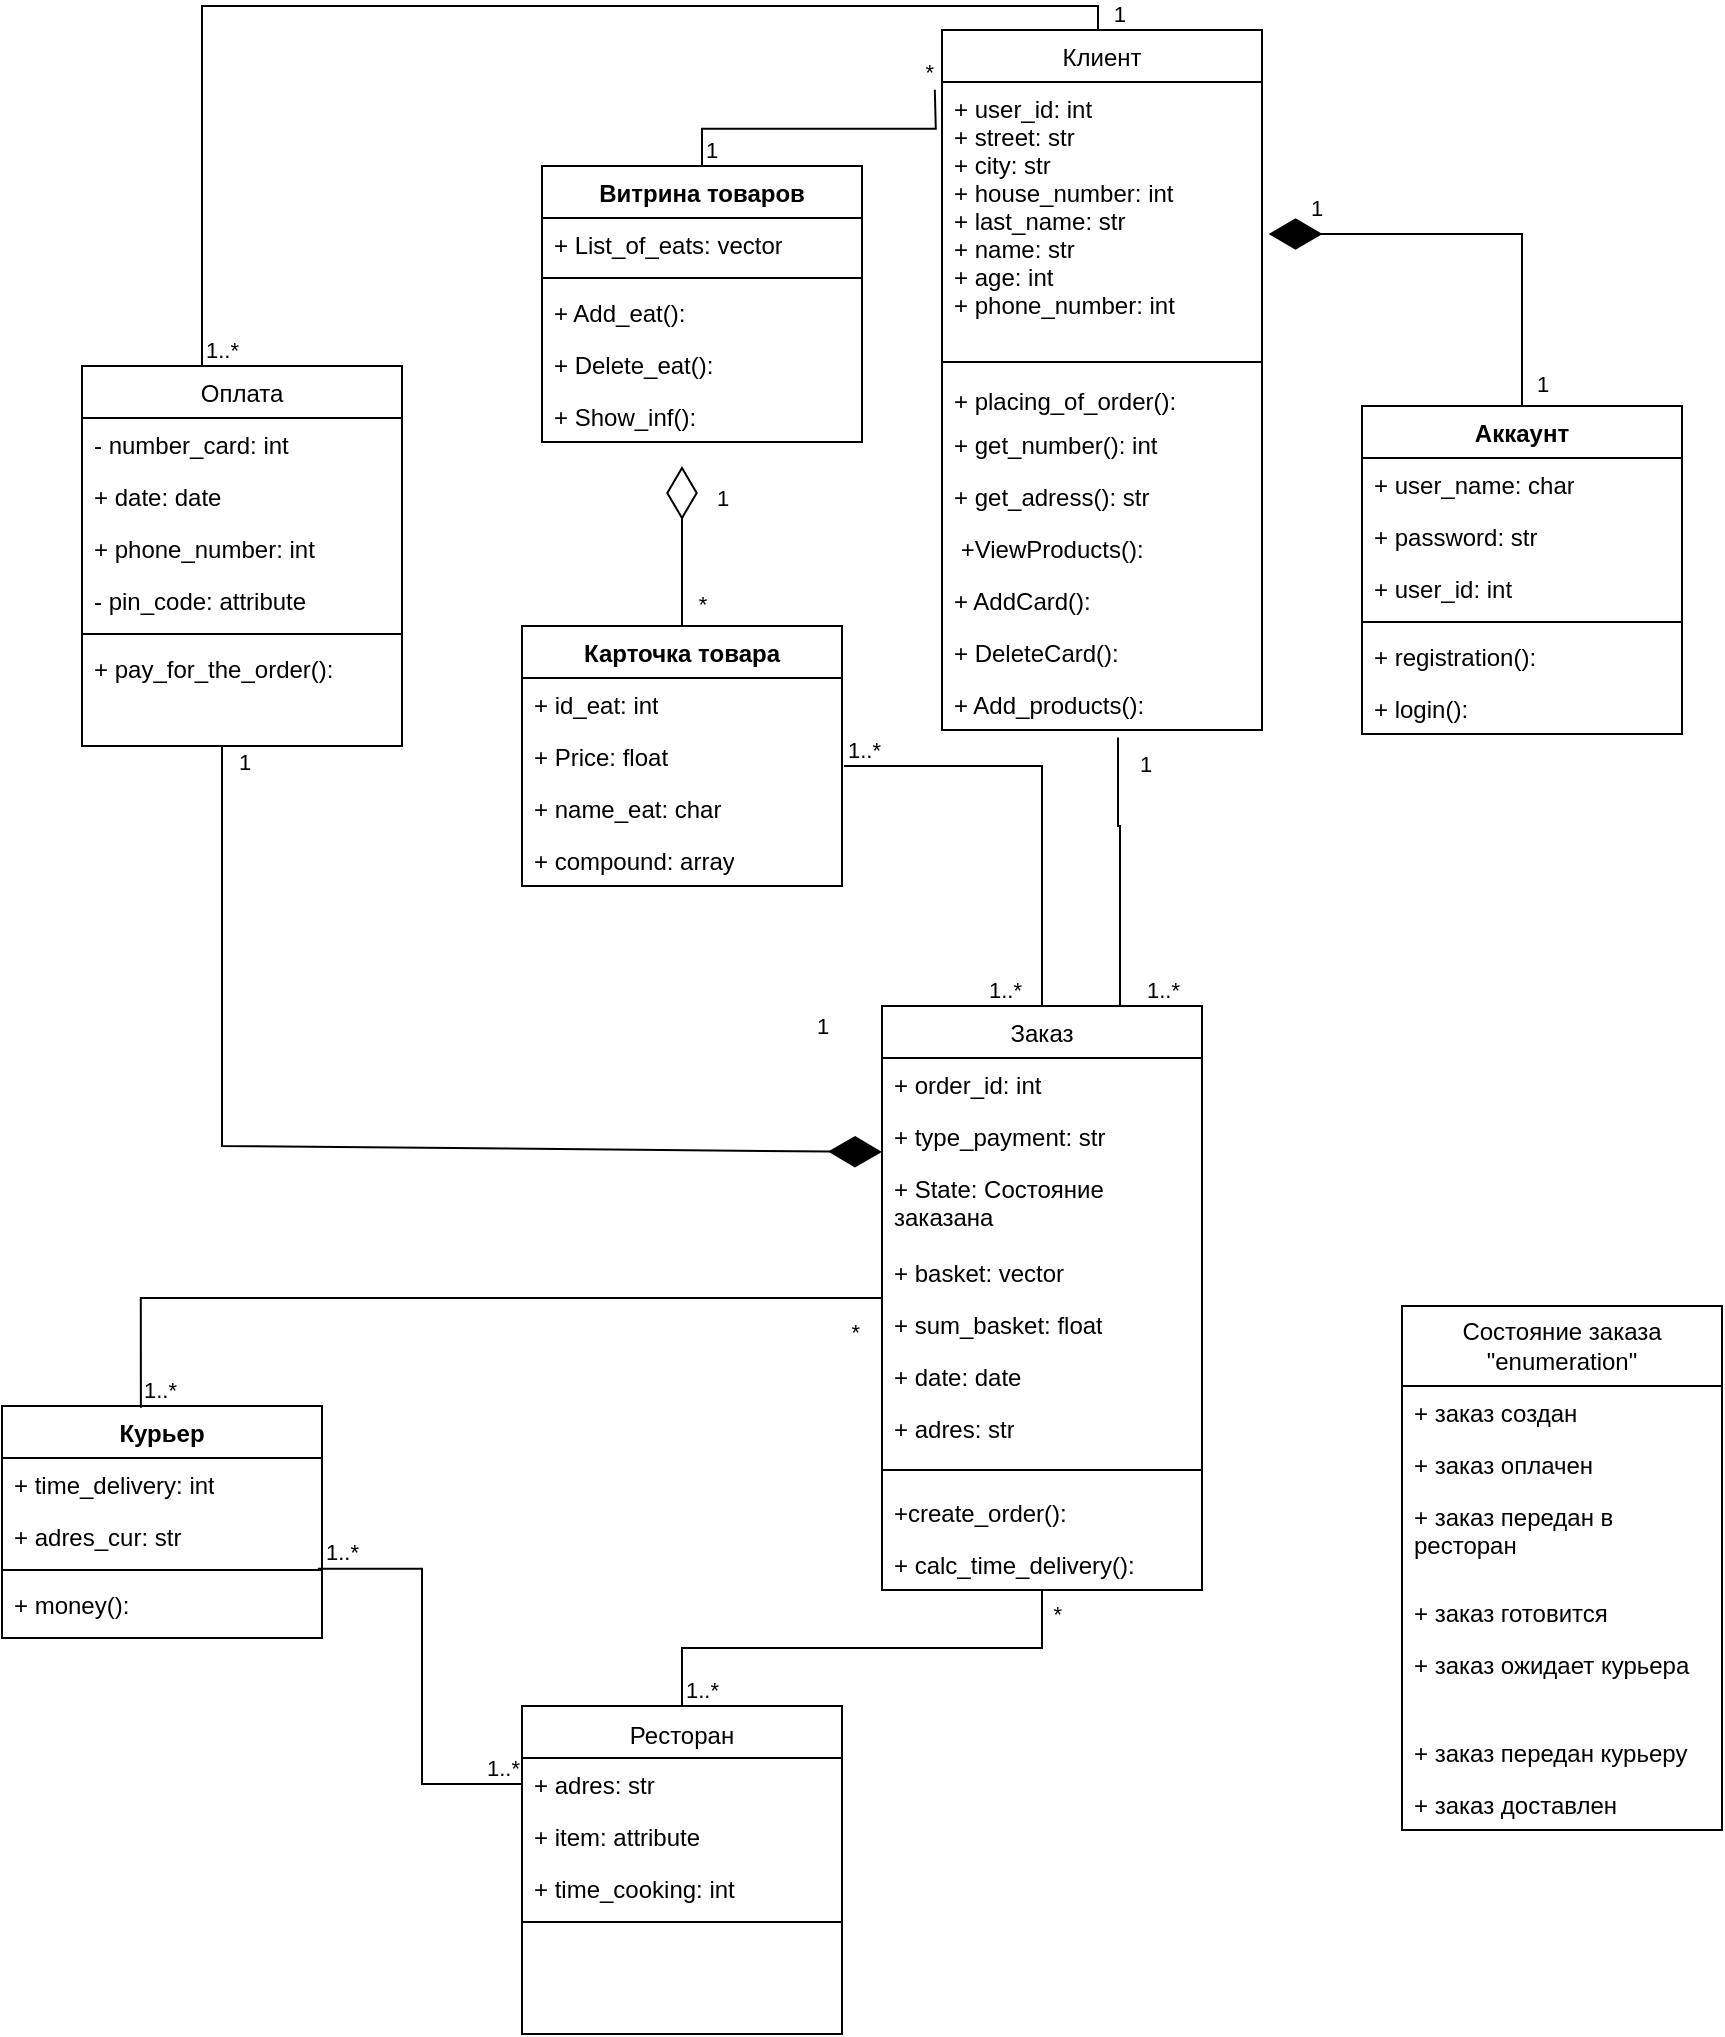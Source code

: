 <mxfile version="24.4.4" type="device">
  <diagram id="C5RBs43oDa-KdzZeNtuy" name="Page-1">
    <mxGraphModel dx="1908" dy="1116" grid="1" gridSize="10" guides="1" tooltips="1" connect="1" arrows="1" fold="1" page="1" pageScale="1" pageWidth="827" pageHeight="1169" math="0" shadow="0">
      <root>
        <mxCell id="WIyWlLk6GJQsqaUBKTNV-0" />
        <mxCell id="WIyWlLk6GJQsqaUBKTNV-1" parent="WIyWlLk6GJQsqaUBKTNV-0" />
        <mxCell id="zkfFHV4jXpPFQw0GAbJ--0" value="Оплата" style="swimlane;fontStyle=0;align=center;verticalAlign=top;childLayout=stackLayout;horizontal=1;startSize=26;horizontalStack=0;resizeParent=1;resizeLast=0;collapsible=1;marginBottom=0;rounded=0;shadow=0;strokeWidth=1;" parent="WIyWlLk6GJQsqaUBKTNV-1" vertex="1">
          <mxGeometry x="80" y="210" width="160" height="190" as="geometry">
            <mxRectangle x="230" y="140" width="160" height="26" as="alternateBounds" />
          </mxGeometry>
        </mxCell>
        <mxCell id="zkfFHV4jXpPFQw0GAbJ--1" value="- number_card: int" style="text;align=left;verticalAlign=top;spacingLeft=4;spacingRight=4;overflow=hidden;rotatable=0;points=[[0,0.5],[1,0.5]];portConstraint=eastwest;" parent="zkfFHV4jXpPFQw0GAbJ--0" vertex="1">
          <mxGeometry y="26" width="160" height="26" as="geometry" />
        </mxCell>
        <mxCell id="zkfFHV4jXpPFQw0GAbJ--2" value="+ date: date" style="text;align=left;verticalAlign=top;spacingLeft=4;spacingRight=4;overflow=hidden;rotatable=0;points=[[0,0.5],[1,0.5]];portConstraint=eastwest;rounded=0;shadow=0;html=0;" parent="zkfFHV4jXpPFQw0GAbJ--0" vertex="1">
          <mxGeometry y="52" width="160" height="26" as="geometry" />
        </mxCell>
        <mxCell id="zkfFHV4jXpPFQw0GAbJ--3" value="+ phone_number: int" style="text;align=left;verticalAlign=top;spacingLeft=4;spacingRight=4;overflow=hidden;rotatable=0;points=[[0,0.5],[1,0.5]];portConstraint=eastwest;rounded=0;shadow=0;html=0;" parent="zkfFHV4jXpPFQw0GAbJ--0" vertex="1">
          <mxGeometry y="78" width="160" height="26" as="geometry" />
        </mxCell>
        <mxCell id="ex1Ii1PHAD3u_xFKYBB8-89" value="- pin_code: attribute" style="text;strokeColor=none;fillColor=none;align=left;verticalAlign=top;spacingLeft=4;spacingRight=4;overflow=hidden;rotatable=0;points=[[0,0.5],[1,0.5]];portConstraint=eastwest;whiteSpace=wrap;html=1;" vertex="1" parent="zkfFHV4jXpPFQw0GAbJ--0">
          <mxGeometry y="104" width="160" height="26" as="geometry" />
        </mxCell>
        <mxCell id="zkfFHV4jXpPFQw0GAbJ--4" value="" style="line;html=1;strokeWidth=1;align=left;verticalAlign=middle;spacingTop=-1;spacingLeft=3;spacingRight=3;rotatable=0;labelPosition=right;points=[];portConstraint=eastwest;" parent="zkfFHV4jXpPFQw0GAbJ--0" vertex="1">
          <mxGeometry y="130" width="160" height="8" as="geometry" />
        </mxCell>
        <mxCell id="zkfFHV4jXpPFQw0GAbJ--5" value="+ pay_for_the_order():" style="text;align=left;verticalAlign=top;spacingLeft=4;spacingRight=4;overflow=hidden;rotatable=0;points=[[0,0.5],[1,0.5]];portConstraint=eastwest;" parent="zkfFHV4jXpPFQw0GAbJ--0" vertex="1">
          <mxGeometry y="138" width="160" height="26" as="geometry" />
        </mxCell>
        <mxCell id="zkfFHV4jXpPFQw0GAbJ--6" value="Ресторан" style="swimlane;fontStyle=0;align=center;verticalAlign=top;childLayout=stackLayout;horizontal=1;startSize=26;horizontalStack=0;resizeParent=1;resizeLast=0;collapsible=1;marginBottom=0;rounded=0;shadow=0;strokeWidth=1;spacing=3;" parent="WIyWlLk6GJQsqaUBKTNV-1" vertex="1">
          <mxGeometry x="300" y="880" width="160" height="164" as="geometry">
            <mxRectangle x="130" y="380" width="160" height="26" as="alternateBounds" />
          </mxGeometry>
        </mxCell>
        <mxCell id="zkfFHV4jXpPFQw0GAbJ--7" value="+ adres: str" style="text;align=left;verticalAlign=top;spacingLeft=4;spacingRight=4;overflow=hidden;rotatable=0;points=[[0,0.5],[1,0.5]];portConstraint=eastwest;" parent="zkfFHV4jXpPFQw0GAbJ--6" vertex="1">
          <mxGeometry y="26" width="160" height="26" as="geometry" />
        </mxCell>
        <mxCell id="ex1Ii1PHAD3u_xFKYBB8-106" value="+ item: attribute" style="text;strokeColor=none;fillColor=none;align=left;verticalAlign=top;spacingLeft=4;spacingRight=4;overflow=hidden;rotatable=0;points=[[0,0.5],[1,0.5]];portConstraint=eastwest;whiteSpace=wrap;html=1;" vertex="1" parent="zkfFHV4jXpPFQw0GAbJ--6">
          <mxGeometry y="52" width="160" height="26" as="geometry" />
        </mxCell>
        <mxCell id="zkfFHV4jXpPFQw0GAbJ--8" value="+ time_cooking: int" style="text;align=left;verticalAlign=top;spacingLeft=4;spacingRight=4;overflow=hidden;rotatable=0;points=[[0,0.5],[1,0.5]];portConstraint=eastwest;rounded=0;shadow=0;html=0;" parent="zkfFHV4jXpPFQw0GAbJ--6" vertex="1">
          <mxGeometry y="78" width="160" height="26" as="geometry" />
        </mxCell>
        <mxCell id="zkfFHV4jXpPFQw0GAbJ--9" value="" style="line;html=1;strokeWidth=1;align=left;verticalAlign=middle;spacingTop=-1;spacingLeft=3;spacingRight=3;rotatable=0;labelPosition=right;points=[];portConstraint=eastwest;" parent="zkfFHV4jXpPFQw0GAbJ--6" vertex="1">
          <mxGeometry y="104" width="160" height="8" as="geometry" />
        </mxCell>
        <mxCell id="zkfFHV4jXpPFQw0GAbJ--13" value="Заказ" style="swimlane;fontStyle=0;align=center;verticalAlign=top;childLayout=stackLayout;horizontal=1;startSize=26;horizontalStack=0;resizeParent=1;resizeLast=0;collapsible=1;marginBottom=0;rounded=0;shadow=0;strokeWidth=1;" parent="WIyWlLk6GJQsqaUBKTNV-1" vertex="1">
          <mxGeometry x="480" y="530" width="160" height="292" as="geometry">
            <mxRectangle x="340" y="380" width="170" height="26" as="alternateBounds" />
          </mxGeometry>
        </mxCell>
        <mxCell id="ex1Ii1PHAD3u_xFKYBB8-102" value="+ order_id: int" style="text;strokeColor=none;fillColor=none;align=left;verticalAlign=top;spacingLeft=4;spacingRight=4;overflow=hidden;rotatable=0;points=[[0,0.5],[1,0.5]];portConstraint=eastwest;whiteSpace=wrap;html=1;" vertex="1" parent="zkfFHV4jXpPFQw0GAbJ--13">
          <mxGeometry y="26" width="160" height="26" as="geometry" />
        </mxCell>
        <mxCell id="ex1Ii1PHAD3u_xFKYBB8-88" value="+ type_payment: str" style="text;strokeColor=none;fillColor=none;align=left;verticalAlign=top;spacingLeft=4;spacingRight=4;overflow=hidden;rotatable=0;points=[[0,0.5],[1,0.5]];portConstraint=eastwest;whiteSpace=wrap;html=1;" vertex="1" parent="zkfFHV4jXpPFQw0GAbJ--13">
          <mxGeometry y="52" width="160" height="26" as="geometry" />
        </mxCell>
        <mxCell id="ex1Ii1PHAD3u_xFKYBB8-104" value="+ State: Состояние заказана" style="text;strokeColor=none;fillColor=none;align=left;verticalAlign=top;spacingLeft=4;spacingRight=4;overflow=hidden;rotatable=0;points=[[0,0.5],[1,0.5]];portConstraint=eastwest;whiteSpace=wrap;html=1;" vertex="1" parent="zkfFHV4jXpPFQw0GAbJ--13">
          <mxGeometry y="78" width="160" height="42" as="geometry" />
        </mxCell>
        <mxCell id="ex1Ii1PHAD3u_xFKYBB8-98" value="+ basket: vector" style="text;strokeColor=none;fillColor=none;align=left;verticalAlign=top;spacingLeft=4;spacingRight=4;overflow=hidden;rotatable=0;points=[[0,0.5],[1,0.5]];portConstraint=eastwest;whiteSpace=wrap;html=1;" vertex="1" parent="zkfFHV4jXpPFQw0GAbJ--13">
          <mxGeometry y="120" width="160" height="26" as="geometry" />
        </mxCell>
        <mxCell id="ex1Ii1PHAD3u_xFKYBB8-99" value="+ sum_basket: float" style="text;strokeColor=none;fillColor=none;align=left;verticalAlign=top;spacingLeft=4;spacingRight=4;overflow=hidden;rotatable=0;points=[[0,0.5],[1,0.5]];portConstraint=eastwest;whiteSpace=wrap;html=1;" vertex="1" parent="zkfFHV4jXpPFQw0GAbJ--13">
          <mxGeometry y="146" width="160" height="26" as="geometry" />
        </mxCell>
        <mxCell id="ex1Ii1PHAD3u_xFKYBB8-100" value="+ date: date" style="text;strokeColor=none;fillColor=none;align=left;verticalAlign=top;spacingLeft=4;spacingRight=4;overflow=hidden;rotatable=0;points=[[0,0.5],[1,0.5]];portConstraint=eastwest;whiteSpace=wrap;html=1;" vertex="1" parent="zkfFHV4jXpPFQw0GAbJ--13">
          <mxGeometry y="172" width="160" height="26" as="geometry" />
        </mxCell>
        <mxCell id="ex1Ii1PHAD3u_xFKYBB8-101" value="+ adres: str" style="text;strokeColor=none;fillColor=none;align=left;verticalAlign=top;spacingLeft=4;spacingRight=4;overflow=hidden;rotatable=0;points=[[0,0.5],[1,0.5]];portConstraint=eastwest;whiteSpace=wrap;html=1;" vertex="1" parent="zkfFHV4jXpPFQw0GAbJ--13">
          <mxGeometry y="198" width="160" height="26" as="geometry" />
        </mxCell>
        <mxCell id="zkfFHV4jXpPFQw0GAbJ--15" value="" style="line;html=1;strokeWidth=1;align=left;verticalAlign=middle;spacingTop=-1;spacingLeft=3;spacingRight=3;rotatable=0;labelPosition=right;points=[];portConstraint=eastwest;" parent="zkfFHV4jXpPFQw0GAbJ--13" vertex="1">
          <mxGeometry y="224" width="160" height="16" as="geometry" />
        </mxCell>
        <mxCell id="ex1Ii1PHAD3u_xFKYBB8-103" value="+create_order():" style="text;strokeColor=none;fillColor=none;align=left;verticalAlign=top;spacingLeft=4;spacingRight=4;overflow=hidden;rotatable=0;points=[[0,0.5],[1,0.5]];portConstraint=eastwest;whiteSpace=wrap;html=1;" vertex="1" parent="zkfFHV4jXpPFQw0GAbJ--13">
          <mxGeometry y="240" width="160" height="26" as="geometry" />
        </mxCell>
        <mxCell id="ex1Ii1PHAD3u_xFKYBB8-107" value="+ calc_time_delivery():" style="text;strokeColor=none;fillColor=none;align=left;verticalAlign=top;spacingLeft=4;spacingRight=4;overflow=hidden;rotatable=0;points=[[0,0.5],[1,0.5]];portConstraint=eastwest;whiteSpace=wrap;html=1;" vertex="1" parent="zkfFHV4jXpPFQw0GAbJ--13">
          <mxGeometry y="266" width="160" height="26" as="geometry" />
        </mxCell>
        <mxCell id="zkfFHV4jXpPFQw0GAbJ--17" value="Клиент" style="swimlane;fontStyle=0;align=center;verticalAlign=top;childLayout=stackLayout;horizontal=1;startSize=26;horizontalStack=0;resizeParent=1;resizeLast=0;collapsible=1;marginBottom=0;rounded=0;shadow=0;strokeWidth=1;" parent="WIyWlLk6GJQsqaUBKTNV-1" vertex="1">
          <mxGeometry x="510" y="42" width="160" height="350" as="geometry">
            <mxRectangle x="550" y="140" width="160" height="26" as="alternateBounds" />
          </mxGeometry>
        </mxCell>
        <mxCell id="zkfFHV4jXpPFQw0GAbJ--19" value="+ user_id: int&#xa;+ street: str&#xa;+ city: str&#xa;+ house_number: int&#xa;+ last_name: str&#xa;+ name: str&#xa;+ age: int&#xa;+ phone_number: int&#xa;&#xa;&#xa;" style="text;align=left;verticalAlign=top;spacingLeft=4;spacingRight=4;overflow=hidden;rotatable=0;points=[[0,0.5],[1,0.5]];portConstraint=eastwest;rounded=0;shadow=0;html=0;" parent="zkfFHV4jXpPFQw0GAbJ--17" vertex="1">
          <mxGeometry y="26" width="160" height="134" as="geometry" />
        </mxCell>
        <mxCell id="zkfFHV4jXpPFQw0GAbJ--23" value="" style="line;html=1;strokeWidth=1;align=left;verticalAlign=middle;spacingTop=-1;spacingLeft=3;spacingRight=3;rotatable=0;labelPosition=right;points=[];portConstraint=eastwest;" parent="zkfFHV4jXpPFQw0GAbJ--17" vertex="1">
          <mxGeometry y="160" width="160" height="12" as="geometry" />
        </mxCell>
        <mxCell id="zkfFHV4jXpPFQw0GAbJ--24" value="+ placing_of_order():" style="text;align=left;verticalAlign=top;spacingLeft=4;spacingRight=4;overflow=hidden;rotatable=0;points=[[0,0.5],[1,0.5]];portConstraint=eastwest;" parent="zkfFHV4jXpPFQw0GAbJ--17" vertex="1">
          <mxGeometry y="172" width="160" height="22" as="geometry" />
        </mxCell>
        <mxCell id="ex1Ii1PHAD3u_xFKYBB8-74" value="+ get_number(): int" style="text;strokeColor=none;fillColor=none;align=left;verticalAlign=top;spacingLeft=4;spacingRight=4;overflow=hidden;rotatable=0;points=[[0,0.5],[1,0.5]];portConstraint=eastwest;whiteSpace=wrap;html=1;" vertex="1" parent="zkfFHV4jXpPFQw0GAbJ--17">
          <mxGeometry y="194" width="160" height="26" as="geometry" />
        </mxCell>
        <mxCell id="ex1Ii1PHAD3u_xFKYBB8-75" value="+ get_adress(): str" style="text;strokeColor=none;fillColor=none;align=left;verticalAlign=top;spacingLeft=4;spacingRight=4;overflow=hidden;rotatable=0;points=[[0,0.5],[1,0.5]];portConstraint=eastwest;whiteSpace=wrap;html=1;" vertex="1" parent="zkfFHV4jXpPFQw0GAbJ--17">
          <mxGeometry y="220" width="160" height="26" as="geometry" />
        </mxCell>
        <mxCell id="ex1Ii1PHAD3u_xFKYBB8-76" value="&amp;nbsp;+ViewProducts():&amp;nbsp;" style="text;strokeColor=none;fillColor=none;align=left;verticalAlign=top;spacingLeft=4;spacingRight=4;overflow=hidden;rotatable=0;points=[[0,0.5],[1,0.5]];portConstraint=eastwest;whiteSpace=wrap;html=1;" vertex="1" parent="zkfFHV4jXpPFQw0GAbJ--17">
          <mxGeometry y="246" width="160" height="26" as="geometry" />
        </mxCell>
        <mxCell id="ex1Ii1PHAD3u_xFKYBB8-77" value="+ AddCard():&amp;nbsp;" style="text;strokeColor=none;fillColor=none;align=left;verticalAlign=top;spacingLeft=4;spacingRight=4;overflow=hidden;rotatable=0;points=[[0,0.5],[1,0.5]];portConstraint=eastwest;whiteSpace=wrap;html=1;" vertex="1" parent="zkfFHV4jXpPFQw0GAbJ--17">
          <mxGeometry y="272" width="160" height="26" as="geometry" />
        </mxCell>
        <mxCell id="ex1Ii1PHAD3u_xFKYBB8-78" value="+ DeleteCard():&amp;nbsp;" style="text;strokeColor=none;fillColor=none;align=left;verticalAlign=top;spacingLeft=4;spacingRight=4;overflow=hidden;rotatable=0;points=[[0,0.5],[1,0.5]];portConstraint=eastwest;whiteSpace=wrap;html=1;" vertex="1" parent="zkfFHV4jXpPFQw0GAbJ--17">
          <mxGeometry y="298" width="160" height="26" as="geometry" />
        </mxCell>
        <mxCell id="ex1Ii1PHAD3u_xFKYBB8-82" value="+ Add_products():" style="text;strokeColor=none;fillColor=none;align=left;verticalAlign=top;spacingLeft=4;spacingRight=4;overflow=hidden;rotatable=0;points=[[0,0.5],[1,0.5]];portConstraint=eastwest;whiteSpace=wrap;html=1;" vertex="1" parent="zkfFHV4jXpPFQw0GAbJ--17">
          <mxGeometry y="324" width="160" height="26" as="geometry" />
        </mxCell>
        <mxCell id="ex1Ii1PHAD3u_xFKYBB8-0" value="Курьер" style="swimlane;fontStyle=1;align=center;verticalAlign=top;childLayout=stackLayout;horizontal=1;startSize=26;horizontalStack=0;resizeParent=1;resizeParentMax=0;resizeLast=0;collapsible=1;marginBottom=0;whiteSpace=wrap;html=1;" vertex="1" parent="WIyWlLk6GJQsqaUBKTNV-1">
          <mxGeometry x="40" y="730" width="160" height="116" as="geometry" />
        </mxCell>
        <mxCell id="ex1Ii1PHAD3u_xFKYBB8-109" value="+ time_delivery: int" style="text;strokeColor=none;fillColor=none;align=left;verticalAlign=top;spacingLeft=4;spacingRight=4;overflow=hidden;rotatable=0;points=[[0,0.5],[1,0.5]];portConstraint=eastwest;whiteSpace=wrap;html=1;" vertex="1" parent="ex1Ii1PHAD3u_xFKYBB8-0">
          <mxGeometry y="26" width="160" height="26" as="geometry" />
        </mxCell>
        <mxCell id="ex1Ii1PHAD3u_xFKYBB8-111" value="+ adres_cur: str" style="text;strokeColor=none;fillColor=none;align=left;verticalAlign=top;spacingLeft=4;spacingRight=4;overflow=hidden;rotatable=0;points=[[0,0.5],[1,0.5]];portConstraint=eastwest;whiteSpace=wrap;html=1;" vertex="1" parent="ex1Ii1PHAD3u_xFKYBB8-0">
          <mxGeometry y="52" width="160" height="26" as="geometry" />
        </mxCell>
        <mxCell id="ex1Ii1PHAD3u_xFKYBB8-2" value="" style="line;strokeWidth=1;fillColor=none;align=left;verticalAlign=middle;spacingTop=-1;spacingLeft=3;spacingRight=3;rotatable=0;labelPosition=right;points=[];portConstraint=eastwest;strokeColor=inherit;" vertex="1" parent="ex1Ii1PHAD3u_xFKYBB8-0">
          <mxGeometry y="78" width="160" height="8" as="geometry" />
        </mxCell>
        <mxCell id="ex1Ii1PHAD3u_xFKYBB8-3" value="+ money():&lt;div&gt;&lt;div&gt;&lt;br&gt;&lt;/div&gt;&lt;/div&gt;" style="text;strokeColor=none;fillColor=none;align=left;verticalAlign=top;spacingLeft=4;spacingRight=4;overflow=hidden;rotatable=0;points=[[0,0.5],[1,0.5]];portConstraint=eastwest;whiteSpace=wrap;html=1;" vertex="1" parent="ex1Ii1PHAD3u_xFKYBB8-0">
          <mxGeometry y="86" width="160" height="30" as="geometry" />
        </mxCell>
        <mxCell id="ex1Ii1PHAD3u_xFKYBB8-4" value="Аккаунт" style="swimlane;fontStyle=1;align=center;verticalAlign=top;childLayout=stackLayout;horizontal=1;startSize=26;horizontalStack=0;resizeParent=1;resizeParentMax=0;resizeLast=0;collapsible=1;marginBottom=0;whiteSpace=wrap;html=1;" vertex="1" parent="WIyWlLk6GJQsqaUBKTNV-1">
          <mxGeometry x="720" y="230" width="160" height="164" as="geometry" />
        </mxCell>
        <mxCell id="ex1Ii1PHAD3u_xFKYBB8-5" value="+ user_name: char" style="text;strokeColor=none;fillColor=none;align=left;verticalAlign=top;spacingLeft=4;spacingRight=4;overflow=hidden;rotatable=0;points=[[0,0.5],[1,0.5]];portConstraint=eastwest;whiteSpace=wrap;html=1;" vertex="1" parent="ex1Ii1PHAD3u_xFKYBB8-4">
          <mxGeometry y="26" width="160" height="26" as="geometry" />
        </mxCell>
        <mxCell id="ex1Ii1PHAD3u_xFKYBB8-85" value="+ password: str" style="text;strokeColor=none;fillColor=none;align=left;verticalAlign=top;spacingLeft=4;spacingRight=4;overflow=hidden;rotatable=0;points=[[0,0.5],[1,0.5]];portConstraint=eastwest;whiteSpace=wrap;html=1;" vertex="1" parent="ex1Ii1PHAD3u_xFKYBB8-4">
          <mxGeometry y="52" width="160" height="26" as="geometry" />
        </mxCell>
        <mxCell id="ex1Ii1PHAD3u_xFKYBB8-86" value="+ user_id: int" style="text;strokeColor=none;fillColor=none;align=left;verticalAlign=top;spacingLeft=4;spacingRight=4;overflow=hidden;rotatable=0;points=[[0,0.5],[1,0.5]];portConstraint=eastwest;whiteSpace=wrap;html=1;" vertex="1" parent="ex1Ii1PHAD3u_xFKYBB8-4">
          <mxGeometry y="78" width="160" height="26" as="geometry" />
        </mxCell>
        <mxCell id="ex1Ii1PHAD3u_xFKYBB8-6" value="" style="line;strokeWidth=1;fillColor=none;align=left;verticalAlign=middle;spacingTop=-1;spacingLeft=3;spacingRight=3;rotatable=0;labelPosition=right;points=[];portConstraint=eastwest;strokeColor=inherit;" vertex="1" parent="ex1Ii1PHAD3u_xFKYBB8-4">
          <mxGeometry y="104" width="160" height="8" as="geometry" />
        </mxCell>
        <mxCell id="ex1Ii1PHAD3u_xFKYBB8-7" value="+ registration():" style="text;strokeColor=none;fillColor=none;align=left;verticalAlign=top;spacingLeft=4;spacingRight=4;overflow=hidden;rotatable=0;points=[[0,0.5],[1,0.5]];portConstraint=eastwest;whiteSpace=wrap;html=1;" vertex="1" parent="ex1Ii1PHAD3u_xFKYBB8-4">
          <mxGeometry y="112" width="160" height="26" as="geometry" />
        </mxCell>
        <mxCell id="ex1Ii1PHAD3u_xFKYBB8-87" value="+ login():&amp;nbsp;" style="text;strokeColor=none;fillColor=none;align=left;verticalAlign=top;spacingLeft=4;spacingRight=4;overflow=hidden;rotatable=0;points=[[0,0.5],[1,0.5]];portConstraint=eastwest;whiteSpace=wrap;html=1;" vertex="1" parent="ex1Ii1PHAD3u_xFKYBB8-4">
          <mxGeometry y="138" width="160" height="26" as="geometry" />
        </mxCell>
        <mxCell id="ex1Ii1PHAD3u_xFKYBB8-8" value="Витрина товаров" style="swimlane;fontStyle=1;align=center;verticalAlign=top;childLayout=stackLayout;horizontal=1;startSize=26;horizontalStack=0;resizeParent=1;resizeParentMax=0;resizeLast=0;collapsible=1;marginBottom=0;whiteSpace=wrap;html=1;" vertex="1" parent="WIyWlLk6GJQsqaUBKTNV-1">
          <mxGeometry x="310" y="110" width="160" height="138" as="geometry" />
        </mxCell>
        <mxCell id="ex1Ii1PHAD3u_xFKYBB8-9" value="+ List_of_eats: vector" style="text;strokeColor=none;fillColor=none;align=left;verticalAlign=top;spacingLeft=4;spacingRight=4;overflow=hidden;rotatable=0;points=[[0,0.5],[1,0.5]];portConstraint=eastwest;whiteSpace=wrap;html=1;" vertex="1" parent="ex1Ii1PHAD3u_xFKYBB8-8">
          <mxGeometry y="26" width="160" height="26" as="geometry" />
        </mxCell>
        <mxCell id="ex1Ii1PHAD3u_xFKYBB8-10" value="" style="line;strokeWidth=1;fillColor=none;align=left;verticalAlign=middle;spacingTop=-1;spacingLeft=3;spacingRight=3;rotatable=0;labelPosition=right;points=[];portConstraint=eastwest;strokeColor=inherit;" vertex="1" parent="ex1Ii1PHAD3u_xFKYBB8-8">
          <mxGeometry y="52" width="160" height="8" as="geometry" />
        </mxCell>
        <mxCell id="ex1Ii1PHAD3u_xFKYBB8-11" value="+ Add_eat():" style="text;strokeColor=none;fillColor=none;align=left;verticalAlign=top;spacingLeft=4;spacingRight=4;overflow=hidden;rotatable=0;points=[[0,0.5],[1,0.5]];portConstraint=eastwest;whiteSpace=wrap;html=1;" vertex="1" parent="ex1Ii1PHAD3u_xFKYBB8-8">
          <mxGeometry y="60" width="160" height="26" as="geometry" />
        </mxCell>
        <mxCell id="ex1Ii1PHAD3u_xFKYBB8-80" value="+ Delete_eat():&amp;nbsp;&lt;div&gt;&lt;br&gt;&lt;/div&gt;" style="text;strokeColor=none;fillColor=none;align=left;verticalAlign=top;spacingLeft=4;spacingRight=4;overflow=hidden;rotatable=0;points=[[0,0.5],[1,0.5]];portConstraint=eastwest;whiteSpace=wrap;html=1;" vertex="1" parent="ex1Ii1PHAD3u_xFKYBB8-8">
          <mxGeometry y="86" width="160" height="26" as="geometry" />
        </mxCell>
        <mxCell id="ex1Ii1PHAD3u_xFKYBB8-81" value="+ Show_inf():&amp;nbsp;" style="text;strokeColor=none;fillColor=none;align=left;verticalAlign=top;spacingLeft=4;spacingRight=4;overflow=hidden;rotatable=0;points=[[0,0.5],[1,0.5]];portConstraint=eastwest;whiteSpace=wrap;html=1;" vertex="1" parent="ex1Ii1PHAD3u_xFKYBB8-8">
          <mxGeometry y="112" width="160" height="26" as="geometry" />
        </mxCell>
        <mxCell id="ex1Ii1PHAD3u_xFKYBB8-12" value="Карточка товара" style="swimlane;fontStyle=1;align=center;verticalAlign=top;childLayout=stackLayout;horizontal=1;startSize=26;horizontalStack=0;resizeParent=1;resizeParentMax=0;resizeLast=0;collapsible=1;marginBottom=0;whiteSpace=wrap;html=1;" vertex="1" parent="WIyWlLk6GJQsqaUBKTNV-1">
          <mxGeometry x="300" y="340" width="160" height="130" as="geometry" />
        </mxCell>
        <mxCell id="ex1Ii1PHAD3u_xFKYBB8-13" value="+ id_eat: int&lt;div&gt;&lt;br&gt;&lt;/div&gt;" style="text;strokeColor=none;fillColor=none;align=left;verticalAlign=top;spacingLeft=4;spacingRight=4;overflow=hidden;rotatable=0;points=[[0,0.5],[1,0.5]];portConstraint=eastwest;whiteSpace=wrap;html=1;" vertex="1" parent="ex1Ii1PHAD3u_xFKYBB8-12">
          <mxGeometry y="26" width="160" height="26" as="geometry" />
        </mxCell>
        <mxCell id="ex1Ii1PHAD3u_xFKYBB8-83" value="+ Price: float" style="text;strokeColor=none;fillColor=none;align=left;verticalAlign=top;spacingLeft=4;spacingRight=4;overflow=hidden;rotatable=0;points=[[0,0.5],[1,0.5]];portConstraint=eastwest;whiteSpace=wrap;html=1;" vertex="1" parent="ex1Ii1PHAD3u_xFKYBB8-12">
          <mxGeometry y="52" width="160" height="26" as="geometry" />
        </mxCell>
        <mxCell id="ex1Ii1PHAD3u_xFKYBB8-79" value="+ name_eat: char" style="text;strokeColor=none;fillColor=none;align=left;verticalAlign=top;spacingLeft=4;spacingRight=4;overflow=hidden;rotatable=0;points=[[0,0.5],[1,0.5]];portConstraint=eastwest;whiteSpace=wrap;html=1;" vertex="1" parent="ex1Ii1PHAD3u_xFKYBB8-12">
          <mxGeometry y="78" width="160" height="26" as="geometry" />
        </mxCell>
        <mxCell id="ex1Ii1PHAD3u_xFKYBB8-84" value="+ compound: array" style="text;strokeColor=none;fillColor=none;align=left;verticalAlign=top;spacingLeft=4;spacingRight=4;overflow=hidden;rotatable=0;points=[[0,0.5],[1,0.5]];portConstraint=eastwest;whiteSpace=wrap;html=1;" vertex="1" parent="ex1Ii1PHAD3u_xFKYBB8-12">
          <mxGeometry y="104" width="160" height="26" as="geometry" />
        </mxCell>
        <mxCell id="ex1Ii1PHAD3u_xFKYBB8-21" value="" style="ellipse;whiteSpace=wrap;html=1;align=center;aspect=fixed;fillColor=none;strokeColor=none;resizable=0;perimeter=centerPerimeter;rotatable=0;allowArrows=0;points=[];outlineConnect=1;" vertex="1" parent="WIyWlLk6GJQsqaUBKTNV-1">
          <mxGeometry x="460" y="290" width="10" height="10" as="geometry" />
        </mxCell>
        <mxCell id="ex1Ii1PHAD3u_xFKYBB8-32" value="" style="endArrow=none;html=1;edgeStyle=orthogonalEdgeStyle;rounded=0;entryX=-0.01;entryY=0.225;entryDx=0;entryDy=0;entryPerimeter=0;exitX=0.5;exitY=0;exitDx=0;exitDy=0;" edge="1" parent="WIyWlLk6GJQsqaUBKTNV-1" source="ex1Ii1PHAD3u_xFKYBB8-8">
          <mxGeometry relative="1" as="geometry">
            <mxPoint x="320" y="60" as="sourcePoint" />
            <mxPoint x="506.4" y="71.85" as="targetPoint" />
          </mxGeometry>
        </mxCell>
        <mxCell id="ex1Ii1PHAD3u_xFKYBB8-33" value="1" style="edgeLabel;resizable=0;html=1;align=left;verticalAlign=bottom;" connectable="0" vertex="1" parent="ex1Ii1PHAD3u_xFKYBB8-32">
          <mxGeometry x="-1" relative="1" as="geometry" />
        </mxCell>
        <mxCell id="ex1Ii1PHAD3u_xFKYBB8-34" value="*" style="edgeLabel;resizable=0;html=1;align=right;verticalAlign=bottom;" connectable="0" vertex="1" parent="ex1Ii1PHAD3u_xFKYBB8-32">
          <mxGeometry x="1" relative="1" as="geometry" />
        </mxCell>
        <mxCell id="ex1Ii1PHAD3u_xFKYBB8-38" value="" style="endArrow=diamondThin;endFill=0;endSize=24;html=1;rounded=0;exitX=0.5;exitY=0;exitDx=0;exitDy=0;" edge="1" parent="WIyWlLk6GJQsqaUBKTNV-1" source="ex1Ii1PHAD3u_xFKYBB8-12">
          <mxGeometry width="160" relative="1" as="geometry">
            <mxPoint x="530" y="220" as="sourcePoint" />
            <mxPoint x="380" y="260" as="targetPoint" />
          </mxGeometry>
        </mxCell>
        <mxCell id="ex1Ii1PHAD3u_xFKYBB8-39" value="1" style="edgeLabel;html=1;align=center;verticalAlign=middle;resizable=0;points=[];" vertex="1" connectable="0" parent="ex1Ii1PHAD3u_xFKYBB8-38">
          <mxGeometry x="0.7" y="1" relative="1" as="geometry">
            <mxPoint x="21" y="4" as="offset" />
          </mxGeometry>
        </mxCell>
        <mxCell id="ex1Ii1PHAD3u_xFKYBB8-40" value="*" style="edgeLabel;html=1;align=center;verticalAlign=middle;resizable=0;points=[];" vertex="1" connectable="0" parent="ex1Ii1PHAD3u_xFKYBB8-38">
          <mxGeometry x="-0.709" relative="1" as="geometry">
            <mxPoint x="10" as="offset" />
          </mxGeometry>
        </mxCell>
        <mxCell id="ex1Ii1PHAD3u_xFKYBB8-41" value="" style="endArrow=diamondThin;endFill=1;endSize=24;html=1;rounded=0;entryX=1.033;entryY=0;entryDx=0;entryDy=0;entryPerimeter=0;exitX=0.5;exitY=0;exitDx=0;exitDy=0;" edge="1" parent="WIyWlLk6GJQsqaUBKTNV-1" source="ex1Ii1PHAD3u_xFKYBB8-4">
          <mxGeometry width="160" relative="1" as="geometry">
            <mxPoint x="530" y="220" as="sourcePoint" />
            <mxPoint x="673.28" y="144" as="targetPoint" />
            <Array as="points">
              <mxPoint x="800" y="144" />
            </Array>
          </mxGeometry>
        </mxCell>
        <mxCell id="ex1Ii1PHAD3u_xFKYBB8-43" value="1" style="edgeLabel;html=1;align=center;verticalAlign=middle;resizable=0;points=[];" vertex="1" connectable="0" parent="ex1Ii1PHAD3u_xFKYBB8-41">
          <mxGeometry x="0.751" y="-1" relative="1" as="geometry">
            <mxPoint x="-3" y="-12" as="offset" />
          </mxGeometry>
        </mxCell>
        <mxCell id="ex1Ii1PHAD3u_xFKYBB8-44" value="1" style="edgeLabel;html=1;align=center;verticalAlign=middle;resizable=0;points=[];" vertex="1" connectable="0" parent="ex1Ii1PHAD3u_xFKYBB8-41">
          <mxGeometry x="-0.816" y="-3" relative="1" as="geometry">
            <mxPoint x="7" y="8" as="offset" />
          </mxGeometry>
        </mxCell>
        <mxCell id="ex1Ii1PHAD3u_xFKYBB8-46" value="" style="endArrow=none;html=1;edgeStyle=orthogonalEdgeStyle;rounded=0;entryX=0.5;entryY=0;entryDx=0;entryDy=0;" edge="1" parent="WIyWlLk6GJQsqaUBKTNV-1" target="zkfFHV4jXpPFQw0GAbJ--13">
          <mxGeometry relative="1" as="geometry">
            <mxPoint x="461" y="410" as="sourcePoint" />
            <mxPoint x="630" y="350" as="targetPoint" />
            <Array as="points">
              <mxPoint x="560" y="410" />
            </Array>
          </mxGeometry>
        </mxCell>
        <mxCell id="ex1Ii1PHAD3u_xFKYBB8-47" value="1..*" style="edgeLabel;resizable=0;html=1;align=left;verticalAlign=bottom;" connectable="0" vertex="1" parent="ex1Ii1PHAD3u_xFKYBB8-46">
          <mxGeometry x="-1" relative="1" as="geometry" />
        </mxCell>
        <mxCell id="ex1Ii1PHAD3u_xFKYBB8-48" value="1..*" style="edgeLabel;resizable=0;html=1;align=right;verticalAlign=bottom;" connectable="0" vertex="1" parent="ex1Ii1PHAD3u_xFKYBB8-46">
          <mxGeometry x="1" relative="1" as="geometry">
            <mxPoint x="-10" as="offset" />
          </mxGeometry>
        </mxCell>
        <mxCell id="ex1Ii1PHAD3u_xFKYBB8-52" value="" style="endArrow=none;html=1;edgeStyle=orthogonalEdgeStyle;rounded=0;entryX=0.75;entryY=0;entryDx=0;entryDy=0;exitX=0.55;exitY=1.145;exitDx=0;exitDy=0;exitPerimeter=0;" edge="1" parent="WIyWlLk6GJQsqaUBKTNV-1" source="ex1Ii1PHAD3u_xFKYBB8-82" target="zkfFHV4jXpPFQw0GAbJ--13">
          <mxGeometry relative="1" as="geometry">
            <mxPoint x="600" y="440" as="sourcePoint" />
            <mxPoint x="620" y="290" as="targetPoint" />
            <Array as="points">
              <mxPoint x="598" y="440" />
              <mxPoint x="599" y="470" />
            </Array>
          </mxGeometry>
        </mxCell>
        <mxCell id="ex1Ii1PHAD3u_xFKYBB8-53" value="1" style="edgeLabel;resizable=0;html=1;align=left;verticalAlign=bottom;" connectable="0" vertex="1" parent="ex1Ii1PHAD3u_xFKYBB8-52">
          <mxGeometry x="-1" relative="1" as="geometry">
            <mxPoint x="9" y="22" as="offset" />
          </mxGeometry>
        </mxCell>
        <mxCell id="ex1Ii1PHAD3u_xFKYBB8-54" value="1..*" style="edgeLabel;resizable=0;html=1;align=right;verticalAlign=bottom;" connectable="0" vertex="1" parent="ex1Ii1PHAD3u_xFKYBB8-52">
          <mxGeometry x="1" relative="1" as="geometry">
            <mxPoint x="30" as="offset" />
          </mxGeometry>
        </mxCell>
        <mxCell id="ex1Ii1PHAD3u_xFKYBB8-56" value="" style="endArrow=diamondThin;endFill=1;endSize=24;html=1;rounded=0;entryX=0;entryY=0.25;entryDx=0;entryDy=0;" edge="1" parent="WIyWlLk6GJQsqaUBKTNV-1" target="zkfFHV4jXpPFQw0GAbJ--13">
          <mxGeometry width="160" relative="1" as="geometry">
            <mxPoint x="150" y="400" as="sourcePoint" />
            <mxPoint x="600" y="370" as="targetPoint" />
            <Array as="points">
              <mxPoint x="150" y="600" />
            </Array>
          </mxGeometry>
        </mxCell>
        <mxCell id="ex1Ii1PHAD3u_xFKYBB8-60" value="1" style="edgeLabel;html=1;align=center;verticalAlign=middle;resizable=0;points=[];" vertex="1" connectable="0" parent="ex1Ii1PHAD3u_xFKYBB8-56">
          <mxGeometry x="-0.962" y="1" relative="1" as="geometry">
            <mxPoint x="10" y="-2" as="offset" />
          </mxGeometry>
        </mxCell>
        <mxCell id="ex1Ii1PHAD3u_xFKYBB8-57" value="" style="endArrow=none;html=1;edgeStyle=orthogonalEdgeStyle;rounded=0;entryX=0.5;entryY=0;entryDx=0;entryDy=0;exitX=0.375;exitY=0;exitDx=0;exitDy=0;exitPerimeter=0;" edge="1" parent="WIyWlLk6GJQsqaUBKTNV-1" source="zkfFHV4jXpPFQw0GAbJ--0" target="zkfFHV4jXpPFQw0GAbJ--17">
          <mxGeometry relative="1" as="geometry">
            <mxPoint x="110" y="40" as="sourcePoint" />
            <mxPoint x="270" y="40" as="targetPoint" />
            <Array as="points">
              <mxPoint x="140" y="30" />
              <mxPoint x="588" y="30" />
            </Array>
          </mxGeometry>
        </mxCell>
        <mxCell id="ex1Ii1PHAD3u_xFKYBB8-58" value="1..*" style="edgeLabel;resizable=0;html=1;align=left;verticalAlign=bottom;" connectable="0" vertex="1" parent="ex1Ii1PHAD3u_xFKYBB8-57">
          <mxGeometry x="-1" relative="1" as="geometry" />
        </mxCell>
        <mxCell id="ex1Ii1PHAD3u_xFKYBB8-59" value="1" style="edgeLabel;resizable=0;html=1;align=right;verticalAlign=bottom;" connectable="0" vertex="1" parent="ex1Ii1PHAD3u_xFKYBB8-57">
          <mxGeometry x="1" relative="1" as="geometry">
            <mxPoint x="12" as="offset" />
          </mxGeometry>
        </mxCell>
        <mxCell id="ex1Ii1PHAD3u_xFKYBB8-61" value="1" style="edgeLabel;html=1;align=center;verticalAlign=middle;resizable=0;points=[];" vertex="1" connectable="0" parent="WIyWlLk6GJQsqaUBKTNV-1">
          <mxGeometry x="450.004" y="540.003" as="geometry" />
        </mxCell>
        <mxCell id="ex1Ii1PHAD3u_xFKYBB8-62" value="" style="endArrow=none;html=1;edgeStyle=orthogonalEdgeStyle;rounded=0;entryX=0.5;entryY=1;entryDx=0;entryDy=0;exitX=0.5;exitY=0;exitDx=0;exitDy=0;" edge="1" parent="WIyWlLk6GJQsqaUBKTNV-1" source="zkfFHV4jXpPFQw0GAbJ--6" target="zkfFHV4jXpPFQw0GAbJ--13">
          <mxGeometry relative="1" as="geometry">
            <mxPoint x="310" y="660" as="sourcePoint" />
            <mxPoint x="470" y="660" as="targetPoint" />
          </mxGeometry>
        </mxCell>
        <mxCell id="ex1Ii1PHAD3u_xFKYBB8-63" value="1..*" style="edgeLabel;resizable=0;html=1;align=left;verticalAlign=bottom;" connectable="0" vertex="1" parent="ex1Ii1PHAD3u_xFKYBB8-62">
          <mxGeometry x="-1" relative="1" as="geometry" />
        </mxCell>
        <mxCell id="ex1Ii1PHAD3u_xFKYBB8-64" value="*" style="edgeLabel;resizable=0;html=1;align=right;verticalAlign=bottom;" connectable="0" vertex="1" parent="ex1Ii1PHAD3u_xFKYBB8-62">
          <mxGeometry x="1" relative="1" as="geometry">
            <mxPoint x="10" y="20" as="offset" />
          </mxGeometry>
        </mxCell>
        <mxCell id="ex1Ii1PHAD3u_xFKYBB8-68" value="" style="endArrow=none;html=1;edgeStyle=orthogonalEdgeStyle;rounded=0;exitX=0.987;exitY=0.429;exitDx=0;exitDy=0;exitPerimeter=0;entryX=0;entryY=0.5;entryDx=0;entryDy=0;" edge="1" parent="WIyWlLk6GJQsqaUBKTNV-1" source="ex1Ii1PHAD3u_xFKYBB8-2" target="zkfFHV4jXpPFQw0GAbJ--7">
          <mxGeometry relative="1" as="geometry">
            <mxPoint x="420" y="590" as="sourcePoint" />
            <mxPoint x="580" y="590" as="targetPoint" />
          </mxGeometry>
        </mxCell>
        <mxCell id="ex1Ii1PHAD3u_xFKYBB8-69" value="1..*" style="edgeLabel;resizable=0;html=1;align=left;verticalAlign=bottom;" connectable="0" vertex="1" parent="ex1Ii1PHAD3u_xFKYBB8-68">
          <mxGeometry x="-1" relative="1" as="geometry">
            <mxPoint x="2" as="offset" />
          </mxGeometry>
        </mxCell>
        <mxCell id="ex1Ii1PHAD3u_xFKYBB8-70" value="1..*" style="edgeLabel;resizable=0;html=1;align=right;verticalAlign=bottom;" connectable="0" vertex="1" parent="ex1Ii1PHAD3u_xFKYBB8-68">
          <mxGeometry x="1" relative="1" as="geometry" />
        </mxCell>
        <mxCell id="ex1Ii1PHAD3u_xFKYBB8-71" value="" style="endArrow=none;html=1;edgeStyle=orthogonalEdgeStyle;rounded=0;entryX=0;entryY=0.5;entryDx=0;entryDy=0;exitX=0.434;exitY=0.008;exitDx=0;exitDy=0;exitPerimeter=0;" edge="1" parent="WIyWlLk6GJQsqaUBKTNV-1" source="ex1Ii1PHAD3u_xFKYBB8-0" target="zkfFHV4jXpPFQw0GAbJ--13">
          <mxGeometry relative="1" as="geometry">
            <mxPoint x="180" y="620" as="sourcePoint" />
            <mxPoint x="340" y="620" as="targetPoint" />
          </mxGeometry>
        </mxCell>
        <mxCell id="ex1Ii1PHAD3u_xFKYBB8-72" value="1..*" style="edgeLabel;resizable=0;html=1;align=left;verticalAlign=bottom;" connectable="0" vertex="1" parent="ex1Ii1PHAD3u_xFKYBB8-71">
          <mxGeometry x="-1" relative="1" as="geometry" />
        </mxCell>
        <mxCell id="ex1Ii1PHAD3u_xFKYBB8-73" value="*" style="edgeLabel;resizable=0;html=1;align=right;verticalAlign=bottom;" connectable="0" vertex="1" parent="ex1Ii1PHAD3u_xFKYBB8-71">
          <mxGeometry x="1" relative="1" as="geometry">
            <mxPoint x="-10" y="25" as="offset" />
          </mxGeometry>
        </mxCell>
        <mxCell id="ex1Ii1PHAD3u_xFKYBB8-91" value="Состояние заказа&lt;div&gt;&quot;enumeration&quot;&lt;/div&gt;" style="swimlane;fontStyle=0;childLayout=stackLayout;horizontal=1;startSize=40;fillColor=none;horizontalStack=0;resizeParent=1;resizeParentMax=0;resizeLast=0;collapsible=1;marginBottom=0;whiteSpace=wrap;html=1;" vertex="1" parent="WIyWlLk6GJQsqaUBKTNV-1">
          <mxGeometry x="740" y="680" width="160" height="262" as="geometry" />
        </mxCell>
        <mxCell id="ex1Ii1PHAD3u_xFKYBB8-92" value="+ заказ создан" style="text;strokeColor=none;fillColor=none;align=left;verticalAlign=top;spacingLeft=4;spacingRight=4;overflow=hidden;rotatable=0;points=[[0,0.5],[1,0.5]];portConstraint=eastwest;whiteSpace=wrap;html=1;" vertex="1" parent="ex1Ii1PHAD3u_xFKYBB8-91">
          <mxGeometry y="40" width="160" height="26" as="geometry" />
        </mxCell>
        <mxCell id="ex1Ii1PHAD3u_xFKYBB8-93" value="+ заказ оплачен" style="text;strokeColor=none;fillColor=none;align=left;verticalAlign=top;spacingLeft=4;spacingRight=4;overflow=hidden;rotatable=0;points=[[0,0.5],[1,0.5]];portConstraint=eastwest;whiteSpace=wrap;html=1;" vertex="1" parent="ex1Ii1PHAD3u_xFKYBB8-91">
          <mxGeometry y="66" width="160" height="26" as="geometry" />
        </mxCell>
        <mxCell id="ex1Ii1PHAD3u_xFKYBB8-94" value="+ заказ передан в ресторан" style="text;strokeColor=none;fillColor=none;align=left;verticalAlign=top;spacingLeft=4;spacingRight=4;overflow=hidden;rotatable=0;points=[[0,0.5],[1,0.5]];portConstraint=eastwest;whiteSpace=wrap;html=1;" vertex="1" parent="ex1Ii1PHAD3u_xFKYBB8-91">
          <mxGeometry y="92" width="160" height="48" as="geometry" />
        </mxCell>
        <mxCell id="ex1Ii1PHAD3u_xFKYBB8-95" value="+ заказ готовится" style="text;strokeColor=none;fillColor=none;align=left;verticalAlign=top;spacingLeft=4;spacingRight=4;overflow=hidden;rotatable=0;points=[[0,0.5],[1,0.5]];portConstraint=eastwest;whiteSpace=wrap;html=1;" vertex="1" parent="ex1Ii1PHAD3u_xFKYBB8-91">
          <mxGeometry y="140" width="160" height="26" as="geometry" />
        </mxCell>
        <mxCell id="ex1Ii1PHAD3u_xFKYBB8-90" value="+ заказ ожидает курьера" style="text;strokeColor=none;fillColor=none;align=left;verticalAlign=top;spacingLeft=4;spacingRight=4;overflow=hidden;rotatable=0;points=[[0,0.5],[1,0.5]];portConstraint=eastwest;whiteSpace=wrap;html=1;" vertex="1" parent="ex1Ii1PHAD3u_xFKYBB8-91">
          <mxGeometry y="166" width="160" height="44" as="geometry" />
        </mxCell>
        <mxCell id="ex1Ii1PHAD3u_xFKYBB8-96" value="+ заказ передан курьеру" style="text;strokeColor=none;fillColor=none;align=left;verticalAlign=top;spacingLeft=4;spacingRight=4;overflow=hidden;rotatable=0;points=[[0,0.5],[1,0.5]];portConstraint=eastwest;whiteSpace=wrap;html=1;" vertex="1" parent="ex1Ii1PHAD3u_xFKYBB8-91">
          <mxGeometry y="210" width="160" height="26" as="geometry" />
        </mxCell>
        <mxCell id="ex1Ii1PHAD3u_xFKYBB8-97" value="+ заказ доставлен" style="text;strokeColor=none;fillColor=none;align=left;verticalAlign=top;spacingLeft=4;spacingRight=4;overflow=hidden;rotatable=0;points=[[0,0.5],[1,0.5]];portConstraint=eastwest;whiteSpace=wrap;html=1;" vertex="1" parent="ex1Ii1PHAD3u_xFKYBB8-91">
          <mxGeometry y="236" width="160" height="26" as="geometry" />
        </mxCell>
      </root>
    </mxGraphModel>
  </diagram>
</mxfile>
